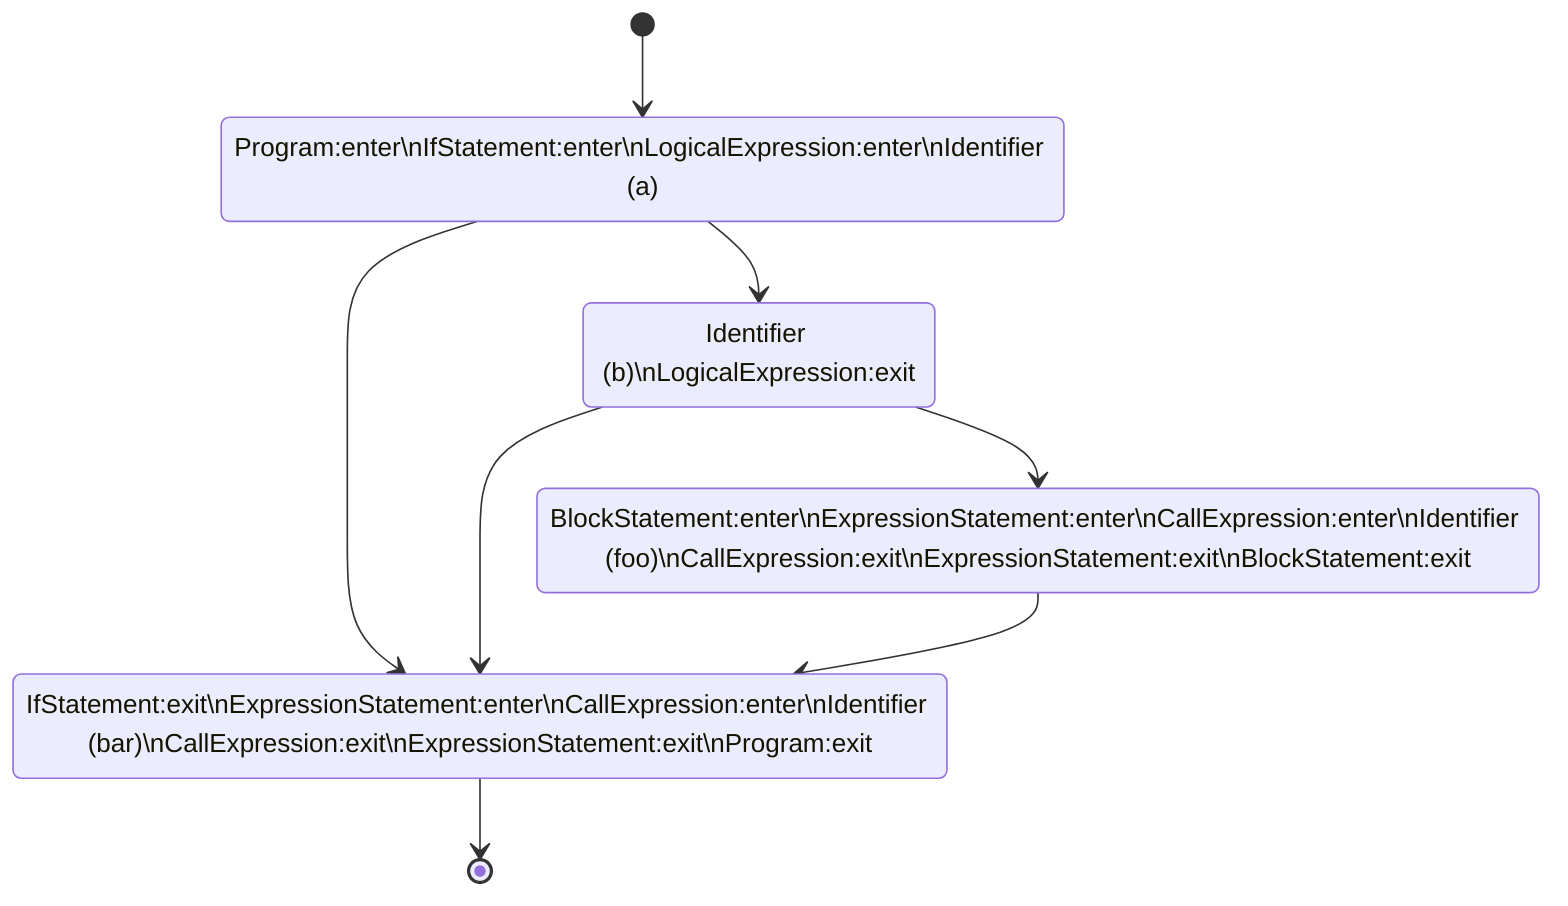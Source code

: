 stateDiagram-v2
classDef common fill: white, stroke: black, text-align: center
s1_1::: common: Program#58;enter\nIfStatement#58;enter\nLogicalExpression#58;enter\nIdentifier (a)
s1_2::: common: Identifier (b)\nLogicalExpression#58;exit
s1_4::: common: IfStatement#58;exit\nExpressionStatement#58;enter\nCallExpression#58;enter\nIdentifier (bar)\nCallExpression#58;exit\nExpressionStatement#58;exit\nProgram#58;exit
s1_3::: common: BlockStatement#58;enter\nExpressionStatement#58;enter\nCallExpression#58;enter\nIdentifier (foo)\nCallExpression#58;exit\nExpressionStatement#58;exit\nBlockStatement#58;exit
[*] --> s1_1
s1_1 --> s1_2
s1_1 --> s1_4
s1_2 --> s1_3
s1_2 --> s1_4
s1_3 --> s1_4
s1_4 --> [*]